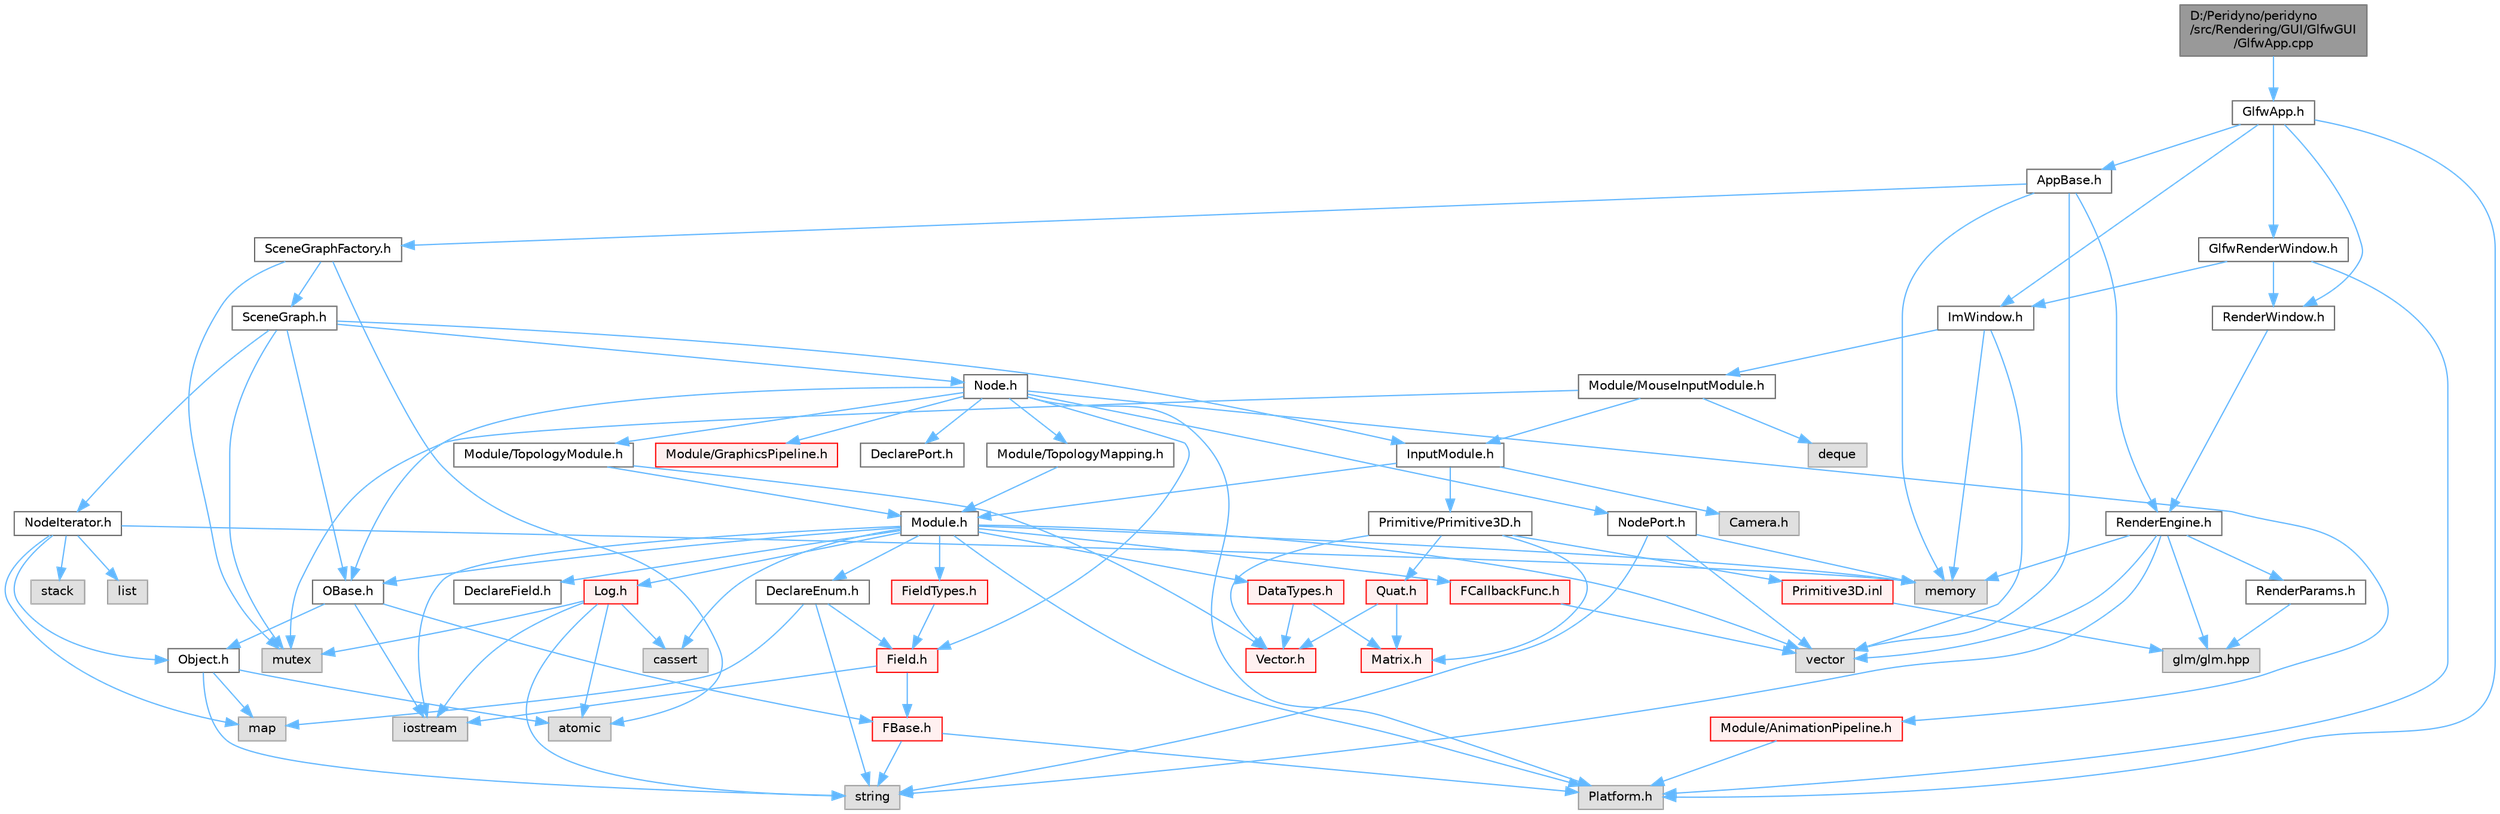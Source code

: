 digraph "D:/Peridyno/peridyno/src/Rendering/GUI/GlfwGUI/GlfwApp.cpp"
{
 // LATEX_PDF_SIZE
  bgcolor="transparent";
  edge [fontname=Helvetica,fontsize=10,labelfontname=Helvetica,labelfontsize=10];
  node [fontname=Helvetica,fontsize=10,shape=box,height=0.2,width=0.4];
  Node1 [id="Node000001",label="D:/Peridyno/peridyno\l/src/Rendering/GUI/GlfwGUI\l/GlfwApp.cpp",height=0.2,width=0.4,color="gray40", fillcolor="grey60", style="filled", fontcolor="black",tooltip=" "];
  Node1 -> Node2 [id="edge1_Node000001_Node000002",color="steelblue1",style="solid",tooltip=" "];
  Node2 [id="Node000002",label="GlfwApp.h",height=0.2,width=0.4,color="grey40", fillcolor="white", style="filled",URL="$_glfw_app_8h.html",tooltip=" "];
  Node2 -> Node3 [id="edge2_Node000002_Node000003",color="steelblue1",style="solid",tooltip=" "];
  Node3 [id="Node000003",label="Platform.h",height=0.2,width=0.4,color="grey60", fillcolor="#E0E0E0", style="filled",tooltip=" "];
  Node2 -> Node4 [id="edge3_Node000002_Node000004",color="steelblue1",style="solid",tooltip=" "];
  Node4 [id="Node000004",label="RenderWindow.h",height=0.2,width=0.4,color="grey40", fillcolor="white", style="filled",URL="$_render_window_8h.html",tooltip=" "];
  Node4 -> Node5 [id="edge4_Node000004_Node000005",color="steelblue1",style="solid",tooltip=" "];
  Node5 [id="Node000005",label="RenderEngine.h",height=0.2,width=0.4,color="grey40", fillcolor="white", style="filled",URL="$_render_engine_8h.html",tooltip=" "];
  Node5 -> Node6 [id="edge5_Node000005_Node000006",color="steelblue1",style="solid",tooltip=" "];
  Node6 [id="Node000006",label="memory",height=0.2,width=0.4,color="grey60", fillcolor="#E0E0E0", style="filled",tooltip=" "];
  Node5 -> Node7 [id="edge6_Node000005_Node000007",color="steelblue1",style="solid",tooltip=" "];
  Node7 [id="Node000007",label="string",height=0.2,width=0.4,color="grey60", fillcolor="#E0E0E0", style="filled",tooltip=" "];
  Node5 -> Node8 [id="edge7_Node000005_Node000008",color="steelblue1",style="solid",tooltip=" "];
  Node8 [id="Node000008",label="vector",height=0.2,width=0.4,color="grey60", fillcolor="#E0E0E0", style="filled",tooltip=" "];
  Node5 -> Node9 [id="edge8_Node000005_Node000009",color="steelblue1",style="solid",tooltip=" "];
  Node9 [id="Node000009",label="glm/glm.hpp",height=0.2,width=0.4,color="grey60", fillcolor="#E0E0E0", style="filled",tooltip=" "];
  Node5 -> Node10 [id="edge9_Node000005_Node000010",color="steelblue1",style="solid",tooltip=" "];
  Node10 [id="Node000010",label="RenderParams.h",height=0.2,width=0.4,color="grey40", fillcolor="white", style="filled",URL="$_render_params_8h.html",tooltip=" "];
  Node10 -> Node9 [id="edge10_Node000010_Node000009",color="steelblue1",style="solid",tooltip=" "];
  Node2 -> Node11 [id="edge11_Node000002_Node000011",color="steelblue1",style="solid",tooltip=" "];
  Node11 [id="Node000011",label="ImWindow.h",height=0.2,width=0.4,color="grey40", fillcolor="white", style="filled",URL="$_im_window_8h.html",tooltip=" "];
  Node11 -> Node8 [id="edge12_Node000011_Node000008",color="steelblue1",style="solid",tooltip=" "];
  Node11 -> Node6 [id="edge13_Node000011_Node000006",color="steelblue1",style="solid",tooltip=" "];
  Node11 -> Node12 [id="edge14_Node000011_Node000012",color="steelblue1",style="solid",tooltip=" "];
  Node12 [id="Node000012",label="Module/MouseInputModule.h",height=0.2,width=0.4,color="grey40", fillcolor="white", style="filled",URL="$_mouse_input_module_8h.html",tooltip=" "];
  Node12 -> Node13 [id="edge15_Node000012_Node000013",color="steelblue1",style="solid",tooltip=" "];
  Node13 [id="Node000013",label="InputModule.h",height=0.2,width=0.4,color="grey40", fillcolor="white", style="filled",URL="$_input_module_8h.html",tooltip=" "];
  Node13 -> Node14 [id="edge16_Node000013_Node000014",color="steelblue1",style="solid",tooltip=" "];
  Node14 [id="Node000014",label="Module.h",height=0.2,width=0.4,color="grey40", fillcolor="white", style="filled",URL="$_module_8h.html",tooltip=" "];
  Node14 -> Node3 [id="edge17_Node000014_Node000003",color="steelblue1",style="solid",tooltip=" "];
  Node14 -> Node6 [id="edge18_Node000014_Node000006",color="steelblue1",style="solid",tooltip=" "];
  Node14 -> Node8 [id="edge19_Node000014_Node000008",color="steelblue1",style="solid",tooltip=" "];
  Node14 -> Node15 [id="edge20_Node000014_Node000015",color="steelblue1",style="solid",tooltip=" "];
  Node15 [id="Node000015",label="cassert",height=0.2,width=0.4,color="grey60", fillcolor="#E0E0E0", style="filled",tooltip=" "];
  Node14 -> Node16 [id="edge21_Node000014_Node000016",color="steelblue1",style="solid",tooltip=" "];
  Node16 [id="Node000016",label="iostream",height=0.2,width=0.4,color="grey60", fillcolor="#E0E0E0", style="filled",tooltip=" "];
  Node14 -> Node17 [id="edge22_Node000014_Node000017",color="steelblue1",style="solid",tooltip=" "];
  Node17 [id="Node000017",label="OBase.h",height=0.2,width=0.4,color="grey40", fillcolor="white", style="filled",URL="$_o_base_8h.html",tooltip=" "];
  Node17 -> Node16 [id="edge23_Node000017_Node000016",color="steelblue1",style="solid",tooltip=" "];
  Node17 -> Node18 [id="edge24_Node000017_Node000018",color="steelblue1",style="solid",tooltip=" "];
  Node18 [id="Node000018",label="FBase.h",height=0.2,width=0.4,color="red", fillcolor="#FFF0F0", style="filled",URL="$_f_base_8h.html",tooltip=" "];
  Node18 -> Node3 [id="edge25_Node000018_Node000003",color="steelblue1",style="solid",tooltip=" "];
  Node18 -> Node7 [id="edge26_Node000018_Node000007",color="steelblue1",style="solid",tooltip=" "];
  Node17 -> Node23 [id="edge27_Node000017_Node000023",color="steelblue1",style="solid",tooltip=" "];
  Node23 [id="Node000023",label="Object.h",height=0.2,width=0.4,color="grey40", fillcolor="white", style="filled",URL="$_object_8h.html",tooltip=" "];
  Node23 -> Node7 [id="edge28_Node000023_Node000007",color="steelblue1",style="solid",tooltip=" "];
  Node23 -> Node24 [id="edge29_Node000023_Node000024",color="steelblue1",style="solid",tooltip=" "];
  Node24 [id="Node000024",label="atomic",height=0.2,width=0.4,color="grey60", fillcolor="#E0E0E0", style="filled",tooltip=" "];
  Node23 -> Node25 [id="edge30_Node000023_Node000025",color="steelblue1",style="solid",tooltip=" "];
  Node25 [id="Node000025",label="map",height=0.2,width=0.4,color="grey60", fillcolor="#E0E0E0", style="filled",tooltip=" "];
  Node14 -> Node26 [id="edge31_Node000014_Node000026",color="steelblue1",style="solid",tooltip=" "];
  Node26 [id="Node000026",label="Log.h",height=0.2,width=0.4,color="red", fillcolor="#FFF0F0", style="filled",URL="$_log_8h.html",tooltip=" "];
  Node26 -> Node27 [id="edge32_Node000026_Node000027",color="steelblue1",style="solid",tooltip=" "];
  Node27 [id="Node000027",label="mutex",height=0.2,width=0.4,color="grey60", fillcolor="#E0E0E0", style="filled",tooltip=" "];
  Node26 -> Node7 [id="edge33_Node000026_Node000007",color="steelblue1",style="solid",tooltip=" "];
  Node26 -> Node16 [id="edge34_Node000026_Node000016",color="steelblue1",style="solid",tooltip=" "];
  Node26 -> Node15 [id="edge35_Node000026_Node000015",color="steelblue1",style="solid",tooltip=" "];
  Node26 -> Node24 [id="edge36_Node000026_Node000024",color="steelblue1",style="solid",tooltip=" "];
  Node14 -> Node35 [id="edge37_Node000014_Node000035",color="steelblue1",style="solid",tooltip=" "];
  Node35 [id="Node000035",label="DataTypes.h",height=0.2,width=0.4,color="red", fillcolor="#FFF0F0", style="filled",URL="$_data_types_8h.html",tooltip=" "];
  Node35 -> Node36 [id="edge38_Node000035_Node000036",color="steelblue1",style="solid",tooltip=" "];
  Node36 [id="Node000036",label="Vector.h",height=0.2,width=0.4,color="red", fillcolor="#FFF0F0", style="filled",URL="$_vector_8h.html",tooltip=" "];
  Node35 -> Node55 [id="edge39_Node000035_Node000055",color="steelblue1",style="solid",tooltip=" "];
  Node55 [id="Node000055",label="Matrix.h",height=0.2,width=0.4,color="red", fillcolor="#FFF0F0", style="filled",URL="$_matrix_8h.html",tooltip=" "];
  Node14 -> Node76 [id="edge40_Node000014_Node000076",color="steelblue1",style="solid",tooltip=" "];
  Node76 [id="Node000076",label="DeclareEnum.h",height=0.2,width=0.4,color="grey40", fillcolor="white", style="filled",URL="$_declare_enum_8h.html",tooltip=" "];
  Node76 -> Node25 [id="edge41_Node000076_Node000025",color="steelblue1",style="solid",tooltip=" "];
  Node76 -> Node7 [id="edge42_Node000076_Node000007",color="steelblue1",style="solid",tooltip=" "];
  Node76 -> Node77 [id="edge43_Node000076_Node000077",color="steelblue1",style="solid",tooltip=" "];
  Node77 [id="Node000077",label="Field.h",height=0.2,width=0.4,color="red", fillcolor="#FFF0F0", style="filled",URL="$_field_8h.html",tooltip=" "];
  Node77 -> Node16 [id="edge44_Node000077_Node000016",color="steelblue1",style="solid",tooltip=" "];
  Node77 -> Node18 [id="edge45_Node000077_Node000018",color="steelblue1",style="solid",tooltip=" "];
  Node14 -> Node90 [id="edge46_Node000014_Node000090",color="steelblue1",style="solid",tooltip=" "];
  Node90 [id="Node000090",label="DeclareField.h",height=0.2,width=0.4,color="grey40", fillcolor="white", style="filled",URL="$_declare_field_8h.html",tooltip=" "];
  Node14 -> Node91 [id="edge47_Node000014_Node000091",color="steelblue1",style="solid",tooltip=" "];
  Node91 [id="Node000091",label="FCallbackFunc.h",height=0.2,width=0.4,color="red", fillcolor="#FFF0F0", style="filled",URL="$_f_callback_func_8h.html",tooltip=" "];
  Node91 -> Node8 [id="edge48_Node000091_Node000008",color="steelblue1",style="solid",tooltip=" "];
  Node14 -> Node92 [id="edge49_Node000014_Node000092",color="steelblue1",style="solid",tooltip=" "];
  Node92 [id="Node000092",label="FieldTypes.h",height=0.2,width=0.4,color="red", fillcolor="#FFF0F0", style="filled",URL="$_field_types_8h.html",tooltip=" "];
  Node92 -> Node77 [id="edge50_Node000092_Node000077",color="steelblue1",style="solid",tooltip=" "];
  Node13 -> Node94 [id="edge51_Node000013_Node000094",color="steelblue1",style="solid",tooltip=" "];
  Node94 [id="Node000094",label="Camera.h",height=0.2,width=0.4,color="grey60", fillcolor="#E0E0E0", style="filled",tooltip=" "];
  Node13 -> Node95 [id="edge52_Node000013_Node000095",color="steelblue1",style="solid",tooltip=" "];
  Node95 [id="Node000095",label="Primitive/Primitive3D.h",height=0.2,width=0.4,color="grey40", fillcolor="white", style="filled",URL="$_primitive3_d_8h.html",tooltip=" "];
  Node95 -> Node36 [id="edge53_Node000095_Node000036",color="steelblue1",style="solid",tooltip=" "];
  Node95 -> Node55 [id="edge54_Node000095_Node000055",color="steelblue1",style="solid",tooltip=" "];
  Node95 -> Node68 [id="edge55_Node000095_Node000068",color="steelblue1",style="solid",tooltip=" "];
  Node68 [id="Node000068",label="Quat.h",height=0.2,width=0.4,color="red", fillcolor="#FFF0F0", style="filled",URL="$_quat_8h.html",tooltip="Implementation of quaternion."];
  Node68 -> Node36 [id="edge56_Node000068_Node000036",color="steelblue1",style="solid",tooltip=" "];
  Node68 -> Node55 [id="edge57_Node000068_Node000055",color="steelblue1",style="solid",tooltip=" "];
  Node95 -> Node96 [id="edge58_Node000095_Node000096",color="steelblue1",style="solid",tooltip=" "];
  Node96 [id="Node000096",label="Primitive3D.inl",height=0.2,width=0.4,color="red", fillcolor="#FFF0F0", style="filled",URL="$_primitive3_d_8inl.html",tooltip=" "];
  Node96 -> Node9 [id="edge59_Node000096_Node000009",color="steelblue1",style="solid",tooltip=" "];
  Node12 -> Node99 [id="edge60_Node000012_Node000099",color="steelblue1",style="solid",tooltip=" "];
  Node99 [id="Node000099",label="deque",height=0.2,width=0.4,color="grey60", fillcolor="#E0E0E0", style="filled",tooltip=" "];
  Node12 -> Node27 [id="edge61_Node000012_Node000027",color="steelblue1",style="solid",tooltip=" "];
  Node2 -> Node100 [id="edge62_Node000002_Node000100",color="steelblue1",style="solid",tooltip=" "];
  Node100 [id="Node000100",label="AppBase.h",height=0.2,width=0.4,color="grey40", fillcolor="white", style="filled",URL="$_app_base_8h.html",tooltip=" "];
  Node100 -> Node8 [id="edge63_Node000100_Node000008",color="steelblue1",style="solid",tooltip=" "];
  Node100 -> Node6 [id="edge64_Node000100_Node000006",color="steelblue1",style="solid",tooltip=" "];
  Node100 -> Node101 [id="edge65_Node000100_Node000101",color="steelblue1",style="solid",tooltip=" "];
  Node101 [id="Node000101",label="SceneGraphFactory.h",height=0.2,width=0.4,color="grey40", fillcolor="white", style="filled",URL="$_scene_graph_factory_8h.html",tooltip=" "];
  Node101 -> Node24 [id="edge66_Node000101_Node000024",color="steelblue1",style="solid",tooltip=" "];
  Node101 -> Node27 [id="edge67_Node000101_Node000027",color="steelblue1",style="solid",tooltip=" "];
  Node101 -> Node102 [id="edge68_Node000101_Node000102",color="steelblue1",style="solid",tooltip=" "];
  Node102 [id="Node000102",label="SceneGraph.h",height=0.2,width=0.4,color="grey40", fillcolor="white", style="filled",URL="$_scene_graph_8h.html",tooltip=" "];
  Node102 -> Node17 [id="edge69_Node000102_Node000017",color="steelblue1",style="solid",tooltip=" "];
  Node102 -> Node103 [id="edge70_Node000102_Node000103",color="steelblue1",style="solid",tooltip=" "];
  Node103 [id="Node000103",label="Node.h",height=0.2,width=0.4,color="grey40", fillcolor="white", style="filled",URL="$_node_8h.html",tooltip=" "];
  Node103 -> Node17 [id="edge71_Node000103_Node000017",color="steelblue1",style="solid",tooltip=" "];
  Node103 -> Node77 [id="edge72_Node000103_Node000077",color="steelblue1",style="solid",tooltip=" "];
  Node103 -> Node3 [id="edge73_Node000103_Node000003",color="steelblue1",style="solid",tooltip=" "];
  Node103 -> Node104 [id="edge74_Node000103_Node000104",color="steelblue1",style="solid",tooltip=" "];
  Node104 [id="Node000104",label="DeclarePort.h",height=0.2,width=0.4,color="grey40", fillcolor="white", style="filled",URL="$_declare_port_8h.html",tooltip=" "];
  Node103 -> Node105 [id="edge75_Node000103_Node000105",color="steelblue1",style="solid",tooltip=" "];
  Node105 [id="Node000105",label="NodePort.h",height=0.2,width=0.4,color="grey40", fillcolor="white", style="filled",URL="$_node_port_8h.html",tooltip=" "];
  Node105 -> Node7 [id="edge76_Node000105_Node000007",color="steelblue1",style="solid",tooltip=" "];
  Node105 -> Node8 [id="edge77_Node000105_Node000008",color="steelblue1",style="solid",tooltip=" "];
  Node105 -> Node6 [id="edge78_Node000105_Node000006",color="steelblue1",style="solid",tooltip=" "];
  Node103 -> Node106 [id="edge79_Node000103_Node000106",color="steelblue1",style="solid",tooltip=" "];
  Node106 [id="Node000106",label="Module/TopologyModule.h",height=0.2,width=0.4,color="grey40", fillcolor="white", style="filled",URL="$_topology_module_8h.html",tooltip=" "];
  Node106 -> Node36 [id="edge80_Node000106_Node000036",color="steelblue1",style="solid",tooltip=" "];
  Node106 -> Node14 [id="edge81_Node000106_Node000014",color="steelblue1",style="solid",tooltip=" "];
  Node103 -> Node107 [id="edge82_Node000103_Node000107",color="steelblue1",style="solid",tooltip=" "];
  Node107 [id="Node000107",label="Module/TopologyMapping.h",height=0.2,width=0.4,color="grey40", fillcolor="white", style="filled",URL="$_topology_mapping_8h.html",tooltip=" "];
  Node107 -> Node14 [id="edge83_Node000107_Node000014",color="steelblue1",style="solid",tooltip=" "];
  Node103 -> Node108 [id="edge84_Node000103_Node000108",color="steelblue1",style="solid",tooltip=" "];
  Node108 [id="Node000108",label="Module/AnimationPipeline.h",height=0.2,width=0.4,color="red", fillcolor="#FFF0F0", style="filled",URL="$_animation_pipeline_8h.html",tooltip=" "];
  Node108 -> Node3 [id="edge85_Node000108_Node000003",color="steelblue1",style="solid",tooltip=" "];
  Node103 -> Node110 [id="edge86_Node000103_Node000110",color="steelblue1",style="solid",tooltip=" "];
  Node110 [id="Node000110",label="Module/GraphicsPipeline.h",height=0.2,width=0.4,color="red", fillcolor="#FFF0F0", style="filled",URL="$_graphics_pipeline_8h.html",tooltip=" "];
  Node102 -> Node111 [id="edge87_Node000102_Node000111",color="steelblue1",style="solid",tooltip=" "];
  Node111 [id="Node000111",label="NodeIterator.h",height=0.2,width=0.4,color="grey40", fillcolor="white", style="filled",URL="$_node_iterator_8h.html",tooltip=" "];
  Node111 -> Node112 [id="edge88_Node000111_Node000112",color="steelblue1",style="solid",tooltip=" "];
  Node112 [id="Node000112",label="stack",height=0.2,width=0.4,color="grey60", fillcolor="#E0E0E0", style="filled",tooltip=" "];
  Node111 -> Node113 [id="edge89_Node000111_Node000113",color="steelblue1",style="solid",tooltip=" "];
  Node113 [id="Node000113",label="list",height=0.2,width=0.4,color="grey60", fillcolor="#E0E0E0", style="filled",tooltip=" "];
  Node111 -> Node25 [id="edge90_Node000111_Node000025",color="steelblue1",style="solid",tooltip=" "];
  Node111 -> Node6 [id="edge91_Node000111_Node000006",color="steelblue1",style="solid",tooltip=" "];
  Node111 -> Node23 [id="edge92_Node000111_Node000023",color="steelblue1",style="solid",tooltip=" "];
  Node102 -> Node13 [id="edge93_Node000102_Node000013",color="steelblue1",style="solid",tooltip=" "];
  Node102 -> Node27 [id="edge94_Node000102_Node000027",color="steelblue1",style="solid",tooltip=" "];
  Node100 -> Node5 [id="edge95_Node000100_Node000005",color="steelblue1",style="solid",tooltip=" "];
  Node2 -> Node114 [id="edge96_Node000002_Node000114",color="steelblue1",style="solid",tooltip=" "];
  Node114 [id="Node000114",label="GlfwRenderWindow.h",height=0.2,width=0.4,color="grey40", fillcolor="white", style="filled",URL="$_glfw_render_window_8h.html",tooltip=" "];
  Node114 -> Node3 [id="edge97_Node000114_Node000003",color="steelblue1",style="solid",tooltip=" "];
  Node114 -> Node11 [id="edge98_Node000114_Node000011",color="steelblue1",style="solid",tooltip=" "];
  Node114 -> Node4 [id="edge99_Node000114_Node000004",color="steelblue1",style="solid",tooltip=" "];
}
